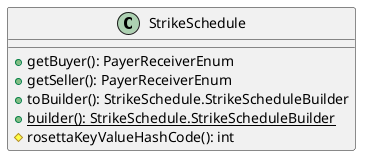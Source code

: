 @startuml

    class StrikeSchedule [[StrikeSchedule.html]] {
        +getBuyer(): PayerReceiverEnum
        +getSeller(): PayerReceiverEnum
        +toBuilder(): StrikeSchedule.StrikeScheduleBuilder
        {static} +builder(): StrikeSchedule.StrikeScheduleBuilder
        #rosettaKeyValueHashCode(): int
    }

@enduml
